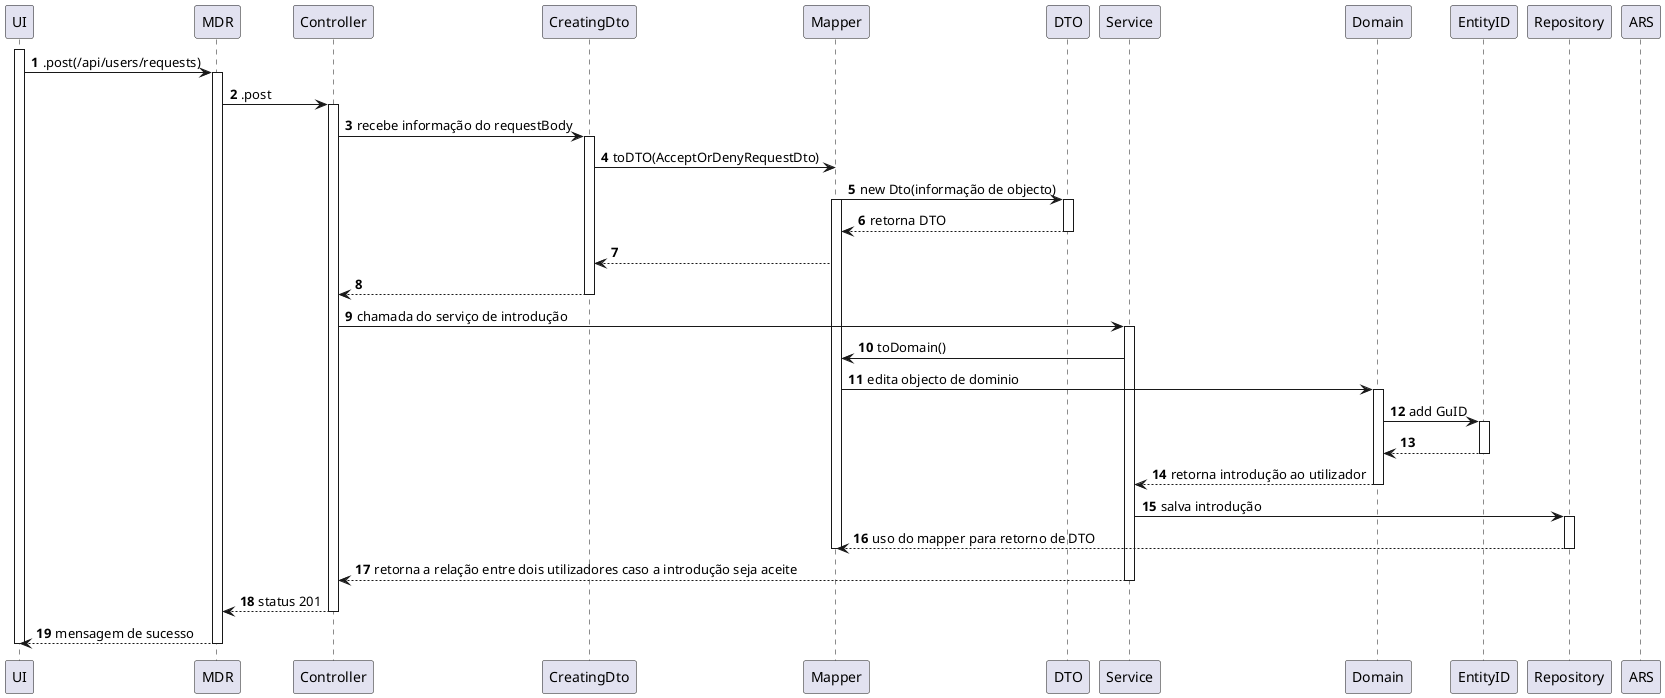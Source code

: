 @startuml
autonumber
'hide footbox

participant "UI" as ui
participant "MDR" as mdr
participant "Controller" as ctrl
participant "CreatingDto" as cdto
participant "Mapper" as mpp
participant "DTO" as dto
participant "Service" as srv
participant "Domain" as dmn
participant "EntityID" as ent
participant "Repository" as rep
participant "ARS" as ars


activate ui
ui->mdr: .post(/api/users/requests)
activate mdr
mdr->ctrl: .post
activate ctrl
ctrl->cdto: recebe informação do requestBody
activate cdto
cdto->mpp: toDTO(AcceptOrDenyRequestDto)
mpp->dto: new Dto(informação de objecto)
activate mpp
activate dto
dto-->mpp: retorna DTO
deactivate dto
mpp-->cdto:
cdto-->ctrl:
deactivate cdto
ctrl->srv: chamada do serviço de introdução
activate srv
srv->mpp: toDomain()
mpp->dmn: edita objecto de dominio
activate dmn
dmn->ent: add GuID

activate ent
ent-->dmn:
deactivate ent
dmn-->srv: retorna introdução ao utilizador
deactivate dmn
srv->rep: salva introdução
activate rep
rep-->mpp: uso do mapper para retorno de DTO
deactivate rep
deactivate mpp
srv-->ctrl: retorna a relação entre dois utilizadores caso a introdução seja aceite
deactivate srv
ctrl-->mdr: status 201
deactivate ctrl
mdr-->ui: mensagem de sucesso
deactivate ui
deactivate mdr
@enduml
